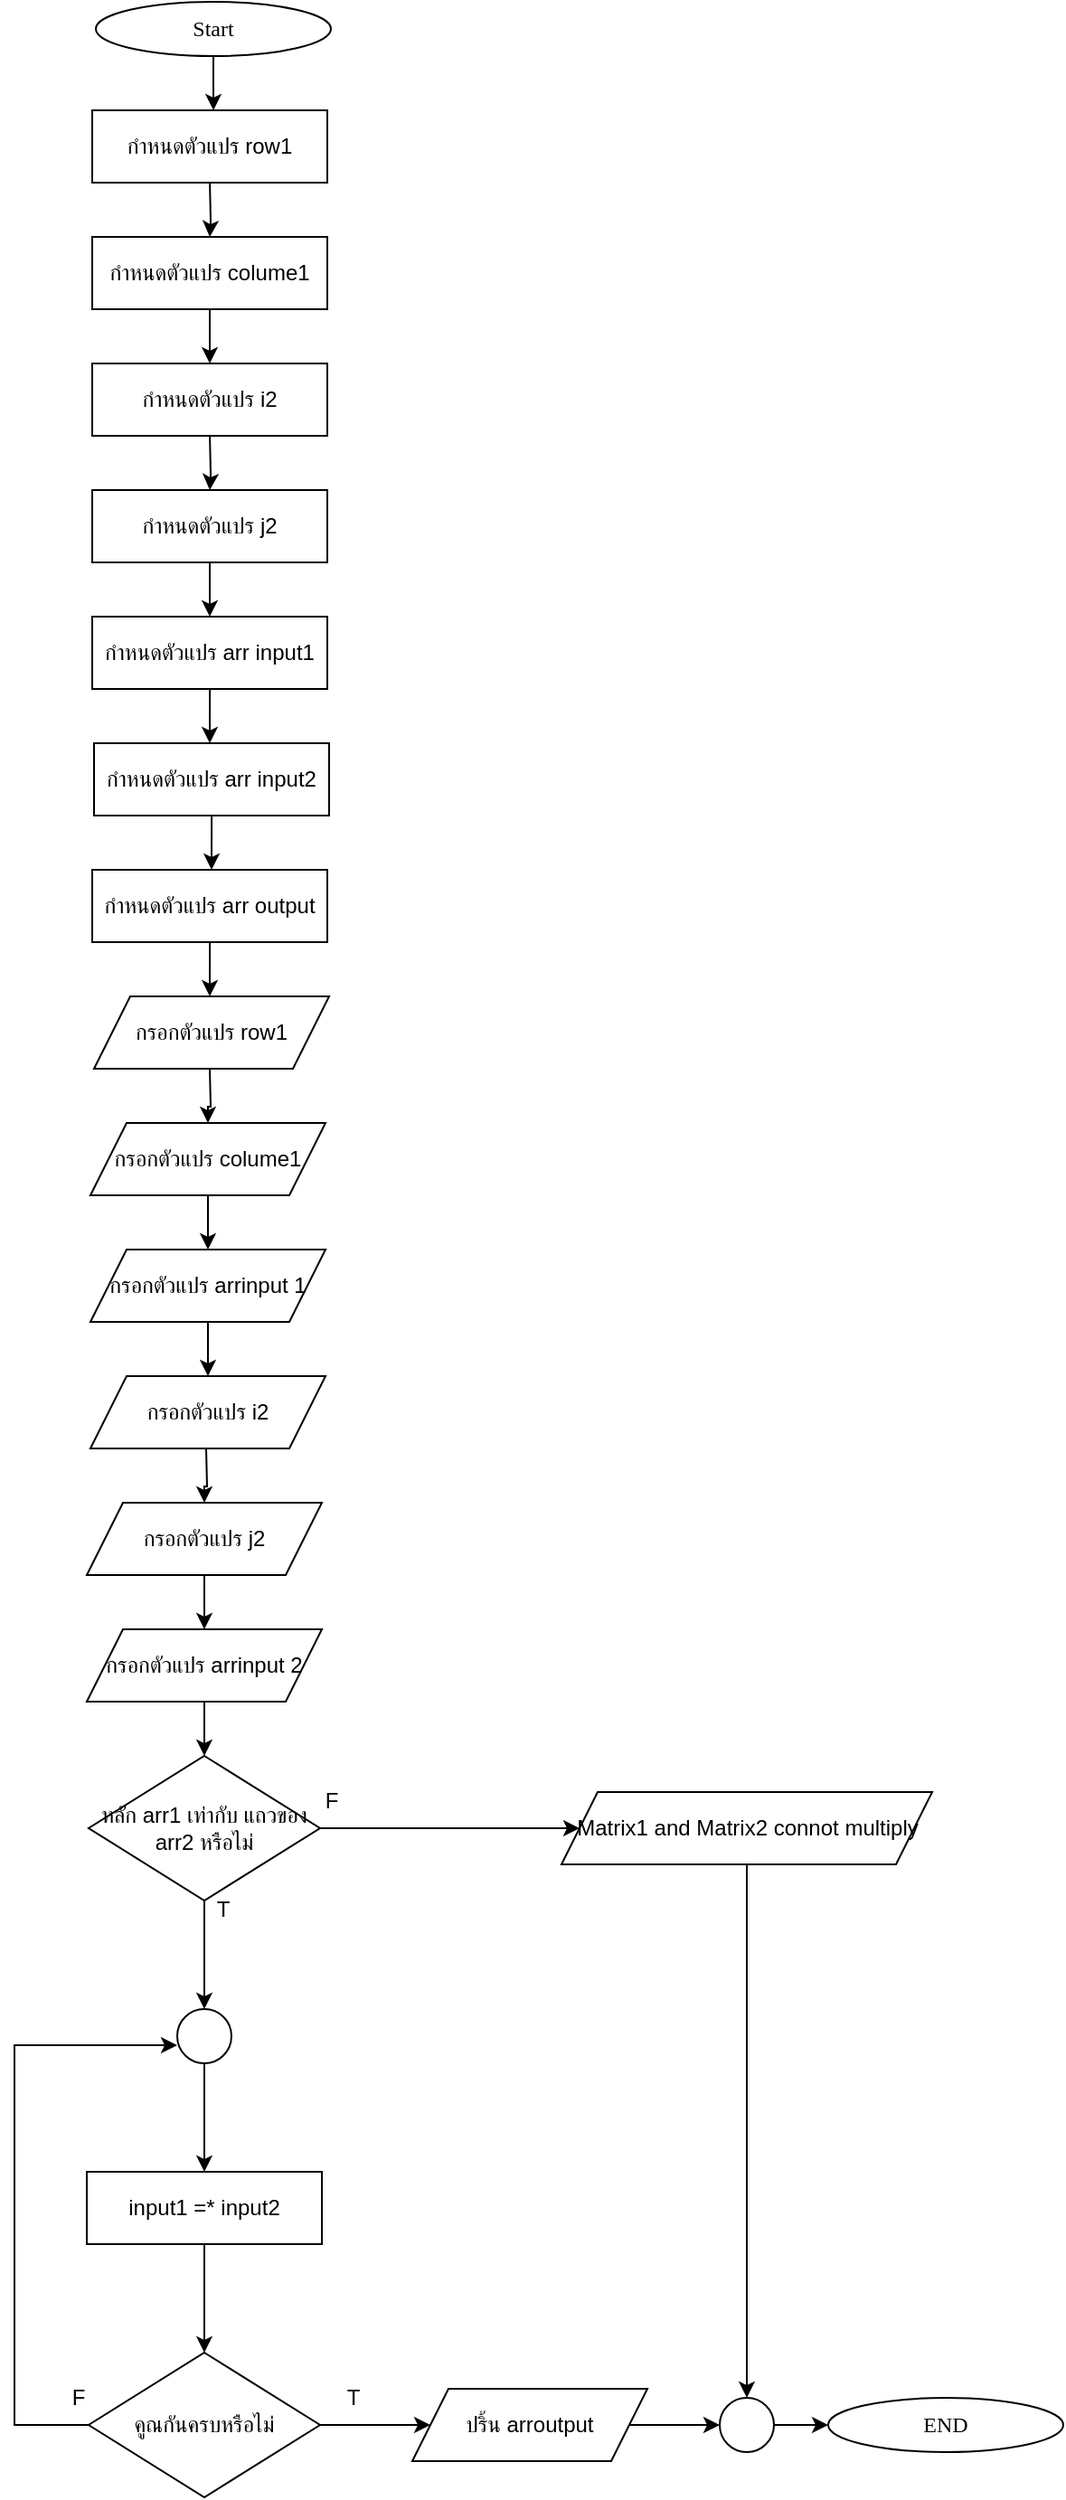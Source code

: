 <mxfile version="25.0.1">
  <diagram name="Page-1" id="MlGxyS5bmM0c_yg_fnCW">
    <mxGraphModel dx="2934" dy="2230" grid="1" gridSize="10" guides="1" tooltips="1" connect="1" arrows="1" fold="1" page="1" pageScale="1" pageWidth="850" pageHeight="1100" math="0" shadow="0">
      <root>
        <mxCell id="0" />
        <mxCell id="1" parent="0" />
        <mxCell id="v38Z8hVzXSM0qKbA-aVk-1" value="" style="edgeStyle=orthogonalEdgeStyle;rounded=0;orthogonalLoop=1;jettySize=auto;html=1;" edge="1" parent="1" source="v38Z8hVzXSM0qKbA-aVk-2">
          <mxGeometry relative="1" as="geometry">
            <mxPoint x="-609.966" y="-980" as="targetPoint" />
          </mxGeometry>
        </mxCell>
        <mxCell id="v38Z8hVzXSM0qKbA-aVk-2" value="&lt;font data-font-src=&quot;https://fonts.googleapis.com/css?family=Sarabun&quot; face=&quot;Sarabun&quot;&gt;Start&lt;/font&gt;" style="ellipse;whiteSpace=wrap;html=1;" vertex="1" parent="1">
          <mxGeometry x="-675.0" y="-1040" width="130" height="30" as="geometry" />
        </mxCell>
        <mxCell id="v38Z8hVzXSM0qKbA-aVk-3" value="" style="edgeStyle=orthogonalEdgeStyle;rounded=0;orthogonalLoop=1;jettySize=auto;html=1;" edge="1" parent="1">
          <mxGeometry relative="1" as="geometry">
            <mxPoint x="-611.966" y="-660" as="sourcePoint" />
            <mxPoint x="-612" y="-630" as="targetPoint" />
          </mxGeometry>
        </mxCell>
        <mxCell id="v38Z8hVzXSM0qKbA-aVk-4" value="กำหนดตัวแปร arr input1" style="rounded=0;whiteSpace=wrap;html=1;" vertex="1" parent="1">
          <mxGeometry x="-677.0" y="-700" width="130" height="40" as="geometry" />
        </mxCell>
        <mxCell id="v38Z8hVzXSM0qKbA-aVk-5" value="" style="edgeStyle=orthogonalEdgeStyle;rounded=0;orthogonalLoop=1;jettySize=auto;html=1;" edge="1" parent="1">
          <mxGeometry relative="1" as="geometry">
            <mxPoint x="-610.966" y="-590" as="sourcePoint" />
            <mxPoint x="-611" y="-560" as="targetPoint" />
          </mxGeometry>
        </mxCell>
        <mxCell id="v38Z8hVzXSM0qKbA-aVk-6" value="" style="edgeStyle=orthogonalEdgeStyle;rounded=0;orthogonalLoop=1;jettySize=auto;html=1;" edge="1" parent="1" target="v38Z8hVzXSM0qKbA-aVk-17">
          <mxGeometry relative="1" as="geometry">
            <mxPoint x="-612" y="-450" as="sourcePoint" />
          </mxGeometry>
        </mxCell>
        <mxCell id="v38Z8hVzXSM0qKbA-aVk-7" value="กำหนดตัวแปร arr input2" style="rounded=0;whiteSpace=wrap;html=1;" vertex="1" parent="1">
          <mxGeometry x="-676.0" y="-630" width="130" height="40" as="geometry" />
        </mxCell>
        <mxCell id="v38Z8hVzXSM0qKbA-aVk-8" value="" style="edgeStyle=orthogonalEdgeStyle;rounded=0;orthogonalLoop=1;jettySize=auto;html=1;" edge="1" parent="1" target="v38Z8hVzXSM0qKbA-aVk-10">
          <mxGeometry relative="1" as="geometry">
            <mxPoint x="-611.966" y="-940" as="sourcePoint" />
          </mxGeometry>
        </mxCell>
        <mxCell id="v38Z8hVzXSM0qKbA-aVk-9" value="" style="edgeStyle=orthogonalEdgeStyle;rounded=0;orthogonalLoop=1;jettySize=auto;html=1;" edge="1" parent="1" source="v38Z8hVzXSM0qKbA-aVk-10" target="v38Z8hVzXSM0qKbA-aVk-15">
          <mxGeometry relative="1" as="geometry" />
        </mxCell>
        <mxCell id="v38Z8hVzXSM0qKbA-aVk-10" value="กำหนดตัวแปร colume1" style="rounded=0;whiteSpace=wrap;html=1;" vertex="1" parent="1">
          <mxGeometry x="-677.0" y="-910" width="130" height="40" as="geometry" />
        </mxCell>
        <mxCell id="v38Z8hVzXSM0qKbA-aVk-11" value="กำหนดตัวแปร row1" style="rounded=0;whiteSpace=wrap;html=1;" vertex="1" parent="1">
          <mxGeometry x="-677.0" y="-980" width="130" height="40" as="geometry" />
        </mxCell>
        <mxCell id="v38Z8hVzXSM0qKbA-aVk-12" value="" style="edgeStyle=orthogonalEdgeStyle;rounded=0;orthogonalLoop=1;jettySize=auto;html=1;" edge="1" parent="1" target="v38Z8hVzXSM0qKbA-aVk-14">
          <mxGeometry relative="1" as="geometry">
            <mxPoint x="-611.966" y="-800" as="sourcePoint" />
          </mxGeometry>
        </mxCell>
        <mxCell id="v38Z8hVzXSM0qKbA-aVk-13" value="" style="edgeStyle=orthogonalEdgeStyle;rounded=0;orthogonalLoop=1;jettySize=auto;html=1;" edge="1" parent="1" source="v38Z8hVzXSM0qKbA-aVk-14" target="v38Z8hVzXSM0qKbA-aVk-4">
          <mxGeometry relative="1" as="geometry" />
        </mxCell>
        <mxCell id="v38Z8hVzXSM0qKbA-aVk-14" value="กำหนดตัวแปร j2" style="rounded=0;whiteSpace=wrap;html=1;" vertex="1" parent="1">
          <mxGeometry x="-677.0" y="-770" width="130" height="40" as="geometry" />
        </mxCell>
        <mxCell id="v38Z8hVzXSM0qKbA-aVk-15" value="กำหนดตัวแปร i2" style="rounded=0;whiteSpace=wrap;html=1;" vertex="1" parent="1">
          <mxGeometry x="-677.0" y="-840" width="130" height="40" as="geometry" />
        </mxCell>
        <mxCell id="v38Z8hVzXSM0qKbA-aVk-16" value="" style="edgeStyle=orthogonalEdgeStyle;rounded=0;orthogonalLoop=1;jettySize=auto;html=1;" edge="1" parent="1" source="v38Z8hVzXSM0qKbA-aVk-17" target="v38Z8hVzXSM0qKbA-aVk-20">
          <mxGeometry relative="1" as="geometry" />
        </mxCell>
        <mxCell id="v38Z8hVzXSM0qKbA-aVk-17" value="กรอกตัวแปร colume1" style="rounded=0;whiteSpace=wrap;html=1;shape=parallelogram;perimeter=parallelogramPerimeter;fixedSize=1;" vertex="1" parent="1">
          <mxGeometry x="-678.0" y="-420" width="130" height="40" as="geometry" />
        </mxCell>
        <mxCell id="v38Z8hVzXSM0qKbA-aVk-18" value="กรอกตัวแปร row1" style="rounded=0;whiteSpace=wrap;html=1;shape=parallelogram;perimeter=parallelogramPerimeter;fixedSize=1;" vertex="1" parent="1">
          <mxGeometry x="-676.0" y="-490" width="130" height="40" as="geometry" />
        </mxCell>
        <mxCell id="v38Z8hVzXSM0qKbA-aVk-19" value="" style="edgeStyle=orthogonalEdgeStyle;rounded=0;orthogonalLoop=1;jettySize=auto;html=1;" edge="1" parent="1" source="v38Z8hVzXSM0qKbA-aVk-20" target="v38Z8hVzXSM0qKbA-aVk-24">
          <mxGeometry relative="1" as="geometry" />
        </mxCell>
        <mxCell id="v38Z8hVzXSM0qKbA-aVk-20" value="กรอกตัวแปร arrinput 1" style="rounded=0;whiteSpace=wrap;html=1;shape=parallelogram;perimeter=parallelogramPerimeter;fixedSize=1;" vertex="1" parent="1">
          <mxGeometry x="-678.0" y="-350" width="130" height="40" as="geometry" />
        </mxCell>
        <mxCell id="v38Z8hVzXSM0qKbA-aVk-21" value="" style="edgeStyle=orthogonalEdgeStyle;rounded=0;orthogonalLoop=1;jettySize=auto;html=1;" edge="1" parent="1" target="v38Z8hVzXSM0qKbA-aVk-23">
          <mxGeometry relative="1" as="geometry">
            <mxPoint x="-614" y="-240" as="sourcePoint" />
          </mxGeometry>
        </mxCell>
        <mxCell id="v38Z8hVzXSM0qKbA-aVk-22" value="" style="edgeStyle=orthogonalEdgeStyle;rounded=0;orthogonalLoop=1;jettySize=auto;html=1;" edge="1" parent="1" source="v38Z8hVzXSM0qKbA-aVk-23" target="v38Z8hVzXSM0qKbA-aVk-26">
          <mxGeometry relative="1" as="geometry" />
        </mxCell>
        <mxCell id="v38Z8hVzXSM0qKbA-aVk-23" value="กรอกตัวแปร j2" style="rounded=0;whiteSpace=wrap;html=1;shape=parallelogram;perimeter=parallelogramPerimeter;fixedSize=1;" vertex="1" parent="1">
          <mxGeometry x="-680.0" y="-210" width="130" height="40" as="geometry" />
        </mxCell>
        <mxCell id="v38Z8hVzXSM0qKbA-aVk-24" value="กรอกตัวแปร i2" style="rounded=0;whiteSpace=wrap;html=1;shape=parallelogram;perimeter=parallelogramPerimeter;fixedSize=1;" vertex="1" parent="1">
          <mxGeometry x="-678.0" y="-280" width="130" height="40" as="geometry" />
        </mxCell>
        <mxCell id="v38Z8hVzXSM0qKbA-aVk-25" value="" style="edgeStyle=orthogonalEdgeStyle;rounded=0;orthogonalLoop=1;jettySize=auto;html=1;" edge="1" parent="1" source="v38Z8hVzXSM0qKbA-aVk-26" target="v38Z8hVzXSM0qKbA-aVk-29">
          <mxGeometry relative="1" as="geometry" />
        </mxCell>
        <mxCell id="v38Z8hVzXSM0qKbA-aVk-26" value="กรอกตัวแปร arrinput 2" style="rounded=0;whiteSpace=wrap;html=1;shape=parallelogram;perimeter=parallelogramPerimeter;fixedSize=1;" vertex="1" parent="1">
          <mxGeometry x="-680.0" y="-140" width="130" height="40" as="geometry" />
        </mxCell>
        <mxCell id="v38Z8hVzXSM0qKbA-aVk-27" value="" style="edgeStyle=orthogonalEdgeStyle;rounded=0;orthogonalLoop=1;jettySize=auto;html=1;" edge="1" parent="1" source="v38Z8hVzXSM0qKbA-aVk-29" target="v38Z8hVzXSM0qKbA-aVk-35">
          <mxGeometry relative="1" as="geometry" />
        </mxCell>
        <mxCell id="v38Z8hVzXSM0qKbA-aVk-28" style="edgeStyle=orthogonalEdgeStyle;rounded=0;orthogonalLoop=1;jettySize=auto;html=1;entryX=0;entryY=0.5;entryDx=0;entryDy=0;" edge="1" parent="1" source="v38Z8hVzXSM0qKbA-aVk-29" target="v38Z8hVzXSM0qKbA-aVk-41">
          <mxGeometry relative="1" as="geometry" />
        </mxCell>
        <mxCell id="v38Z8hVzXSM0qKbA-aVk-29" value="หลัก arr1 เท่ากับ แถวของ arr2 หรือไม่" style="rhombus;whiteSpace=wrap;html=1;" vertex="1" parent="1">
          <mxGeometry x="-679" y="-70" width="128" height="80" as="geometry" />
        </mxCell>
        <mxCell id="v38Z8hVzXSM0qKbA-aVk-30" value="" style="edgeStyle=orthogonalEdgeStyle;rounded=0;orthogonalLoop=1;jettySize=auto;html=1;" edge="1" parent="1" source="v38Z8hVzXSM0qKbA-aVk-31" target="v38Z8hVzXSM0qKbA-aVk-33">
          <mxGeometry relative="1" as="geometry" />
        </mxCell>
        <mxCell id="v38Z8hVzXSM0qKbA-aVk-31" value="input1 =* input2" style="rounded=0;whiteSpace=wrap;html=1;" vertex="1" parent="1">
          <mxGeometry x="-680.0" y="160" width="130" height="40" as="geometry" />
        </mxCell>
        <mxCell id="v38Z8hVzXSM0qKbA-aVk-32" value="" style="edgeStyle=orthogonalEdgeStyle;rounded=0;orthogonalLoop=1;jettySize=auto;html=1;" edge="1" parent="1" source="v38Z8hVzXSM0qKbA-aVk-33" target="v38Z8hVzXSM0qKbA-aVk-38">
          <mxGeometry relative="1" as="geometry" />
        </mxCell>
        <mxCell id="v38Z8hVzXSM0qKbA-aVk-33" value="คูณกันครบหรือไม่" style="rhombus;whiteSpace=wrap;html=1;" vertex="1" parent="1">
          <mxGeometry x="-679" y="260" width="128" height="80" as="geometry" />
        </mxCell>
        <mxCell id="v38Z8hVzXSM0qKbA-aVk-34" value="" style="edgeStyle=orthogonalEdgeStyle;rounded=0;orthogonalLoop=1;jettySize=auto;html=1;" edge="1" parent="1" source="v38Z8hVzXSM0qKbA-aVk-35" target="v38Z8hVzXSM0qKbA-aVk-31">
          <mxGeometry relative="1" as="geometry" />
        </mxCell>
        <mxCell id="v38Z8hVzXSM0qKbA-aVk-35" value="" style="ellipse;whiteSpace=wrap;html=1;aspect=fixed;" vertex="1" parent="1">
          <mxGeometry x="-630" y="70" width="30" height="30" as="geometry" />
        </mxCell>
        <mxCell id="v38Z8hVzXSM0qKbA-aVk-36" style="edgeStyle=orthogonalEdgeStyle;rounded=0;orthogonalLoop=1;jettySize=auto;html=1;entryX=0;entryY=0.667;entryDx=0;entryDy=0;entryPerimeter=0;" edge="1" parent="1" source="v38Z8hVzXSM0qKbA-aVk-33" target="v38Z8hVzXSM0qKbA-aVk-35">
          <mxGeometry relative="1" as="geometry">
            <Array as="points">
              <mxPoint x="-720" y="300" />
              <mxPoint x="-720" y="90" />
            </Array>
          </mxGeometry>
        </mxCell>
        <mxCell id="v38Z8hVzXSM0qKbA-aVk-37" value="" style="edgeStyle=orthogonalEdgeStyle;rounded=0;orthogonalLoop=1;jettySize=auto;html=1;" edge="1" parent="1" source="v38Z8hVzXSM0qKbA-aVk-38" target="v38Z8hVzXSM0qKbA-aVk-43">
          <mxGeometry relative="1" as="geometry" />
        </mxCell>
        <mxCell id="v38Z8hVzXSM0qKbA-aVk-38" value="ปริ้น arroutput" style="rounded=0;whiteSpace=wrap;html=1;shape=parallelogram;perimeter=parallelogramPerimeter;fixedSize=1;" vertex="1" parent="1">
          <mxGeometry x="-500.0" y="280" width="130" height="40" as="geometry" />
        </mxCell>
        <mxCell id="v38Z8hVzXSM0qKbA-aVk-39" value="&lt;font face=&quot;Sarabun&quot;&gt;END&lt;/font&gt;" style="ellipse;whiteSpace=wrap;html=1;" vertex="1" parent="1">
          <mxGeometry x="-270.0" y="285" width="130" height="30" as="geometry" />
        </mxCell>
        <mxCell id="v38Z8hVzXSM0qKbA-aVk-40" style="edgeStyle=orthogonalEdgeStyle;rounded=0;orthogonalLoop=1;jettySize=auto;html=1;entryX=0.5;entryY=0;entryDx=0;entryDy=0;" edge="1" parent="1" source="v38Z8hVzXSM0qKbA-aVk-41" target="v38Z8hVzXSM0qKbA-aVk-43">
          <mxGeometry relative="1" as="geometry" />
        </mxCell>
        <mxCell id="v38Z8hVzXSM0qKbA-aVk-41" value="Matrix1 and Matrix2 connot multiply" style="rounded=0;whiteSpace=wrap;html=1;shape=parallelogram;perimeter=parallelogramPerimeter;fixedSize=1;" vertex="1" parent="1">
          <mxGeometry x="-417.5" y="-50" width="205" height="40" as="geometry" />
        </mxCell>
        <mxCell id="v38Z8hVzXSM0qKbA-aVk-42" value="" style="edgeStyle=orthogonalEdgeStyle;rounded=0;orthogonalLoop=1;jettySize=auto;html=1;" edge="1" parent="1" source="v38Z8hVzXSM0qKbA-aVk-43" target="v38Z8hVzXSM0qKbA-aVk-39">
          <mxGeometry relative="1" as="geometry" />
        </mxCell>
        <mxCell id="v38Z8hVzXSM0qKbA-aVk-43" value="" style="ellipse;whiteSpace=wrap;html=1;aspect=fixed;" vertex="1" parent="1">
          <mxGeometry x="-330" y="285" width="30" height="30" as="geometry" />
        </mxCell>
        <mxCell id="v38Z8hVzXSM0qKbA-aVk-44" value="T" style="text;html=1;align=center;verticalAlign=middle;resizable=0;points=[];autosize=1;strokeColor=none;fillColor=none;" vertex="1" parent="1">
          <mxGeometry x="-620" width="30" height="30" as="geometry" />
        </mxCell>
        <mxCell id="v38Z8hVzXSM0qKbA-aVk-45" value="F" style="text;html=1;align=center;verticalAlign=middle;resizable=0;points=[];autosize=1;strokeColor=none;fillColor=none;" vertex="1" parent="1">
          <mxGeometry x="-560" y="-60" width="30" height="30" as="geometry" />
        </mxCell>
        <mxCell id="v38Z8hVzXSM0qKbA-aVk-46" value="T" style="text;html=1;align=center;verticalAlign=middle;resizable=0;points=[];autosize=1;strokeColor=none;fillColor=none;" vertex="1" parent="1">
          <mxGeometry x="-548" y="270" width="30" height="30" as="geometry" />
        </mxCell>
        <mxCell id="v38Z8hVzXSM0qKbA-aVk-47" value="F" style="text;html=1;align=center;verticalAlign=middle;resizable=0;points=[];autosize=1;strokeColor=none;fillColor=none;" vertex="1" parent="1">
          <mxGeometry x="-700" y="270" width="30" height="30" as="geometry" />
        </mxCell>
        <mxCell id="v38Z8hVzXSM0qKbA-aVk-48" value="" style="edgeStyle=orthogonalEdgeStyle;rounded=0;orthogonalLoop=1;jettySize=auto;html=1;" edge="1" parent="1">
          <mxGeometry relative="1" as="geometry">
            <mxPoint x="-611.966" y="-520" as="sourcePoint" />
            <mxPoint x="-612" y="-490" as="targetPoint" />
          </mxGeometry>
        </mxCell>
        <mxCell id="v38Z8hVzXSM0qKbA-aVk-49" value="กำหนดตัวแปร arr output" style="rounded=0;whiteSpace=wrap;html=1;" vertex="1" parent="1">
          <mxGeometry x="-677.0" y="-560" width="130" height="40" as="geometry" />
        </mxCell>
      </root>
    </mxGraphModel>
  </diagram>
</mxfile>
